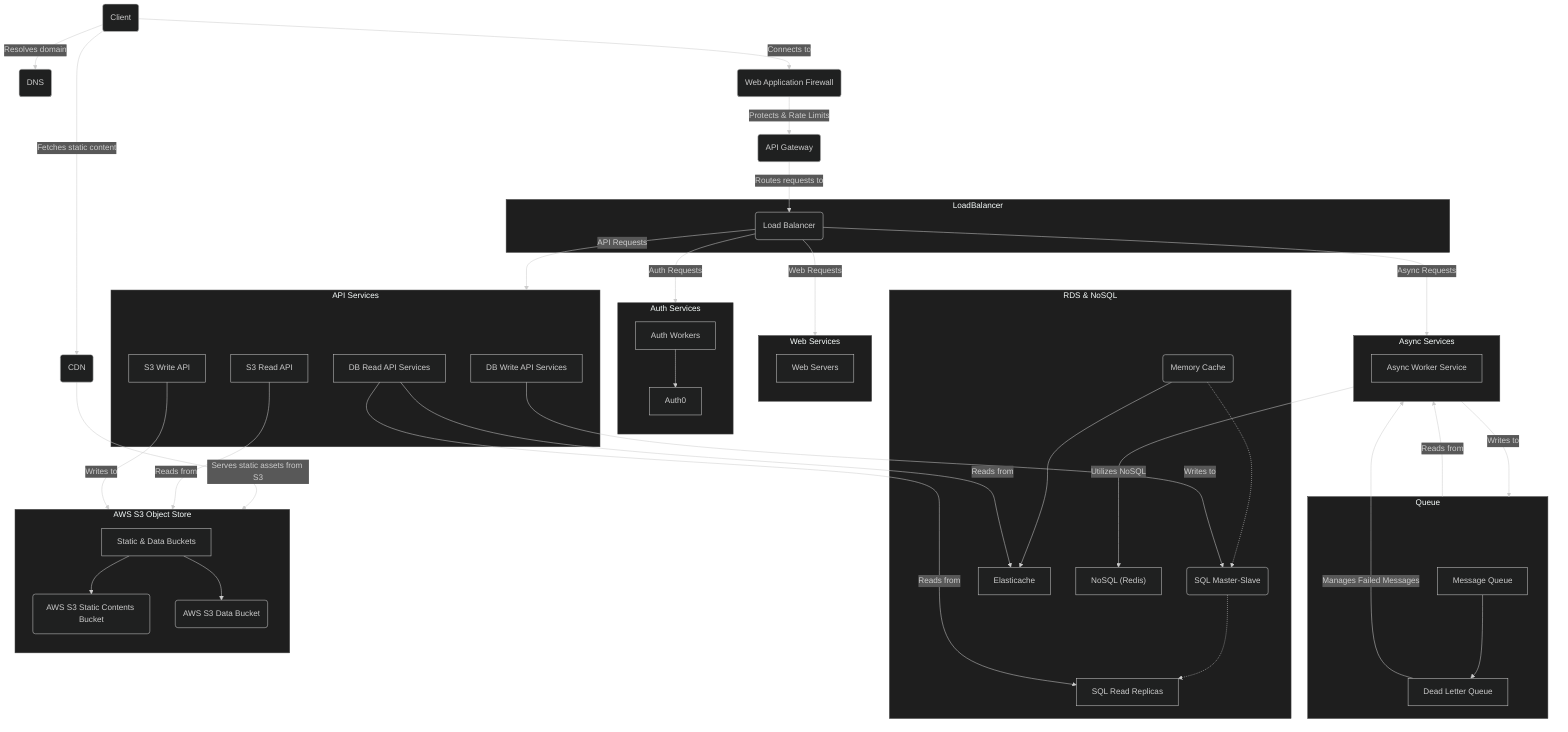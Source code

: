 %%{init: {'theme':'dark', 'themeVariables': { 
    'primaryColor': '#FF9900', 
    'primaryBorderColor': '#E88A00', 
    'primaryTextColor': '#fff',
    'secondaryColor': '#232F3E',
    'tertiaryColor': '#527FFF',
    'lineColor': '#CCCCCC',
    'textColor': '#CCCCCC',
    'clusterBkg': '#1E1E1E',
    'clusterBorder': '#444444',
    'background': '#282a36'
}}}%%

graph TD
    Client(Client) -->|Resolves domain| DNS(DNS)
    Client -->|Fetches static content| CDN(CDN)
    Client -->|Connects to| WAF(Web Application Firewall)

    WAF -->|Protects & Rate Limits| APIGWS(API Gateway)
    APIGWS -->|Routes requests to| LB
    CDN -->|Serves static assets from S3|S3AWS

    subgraph LoadBalancer
        LB("Load Balancer")
    end

    subgraph WS[Web Services]
        direction TB
        WebServer1[Web Servers]
    end

    subgraph Auth[Auth Services]
        direction TB
        AuthWorkers[Auth Workers] --> IDP[Auth0]
    end

    subgraph AS[Async Services]
        direction TB
        AsyncWorkerServiceNamespace[Async Worker Service]
    end

    subgraph API[API Services]
        direction TB
        DBWriteAPI[DB Write API Services]
        DBReadAPI[DB Read API Services]
        S3ReadAPI[S3 Read API]
        S3WriteAPI[S3 Write API]
    end

    subgraph RDS["RDS & NoSQL"]
        direction TB
        MemoryCache(Memory Cache) -.-> SQLMasterSlave(SQL Master-Slave)
        SQLMasterSlave -.-> SQLReadReplicas[SQL Read Replicas]
        MemoryCache --> Elasticache["Elasticache"]
        NoSQLDB["NoSQL (Redis)"]
    end

    subgraph Queue
        direction TB
        q["Message Queue"] --> DLQ[Dead Letter Queue]
    end

    subgraph S3AWS["AWS S3 Object Store"]
        direction TB
        S3["Static & Data Buckets"] --> staticContents(AWS S3 Static Contents Bucket)
        S3 --> dataBucket(AWS S3 Data Bucket)
    end
    LB-->|Web Requests| WS[Web Services]
    LB -->|Auth Requests| Auth[Auth Services]
    LB -->|Async Requests| AS[Async Services]
    LB -->|API Requests| API[API Services]
    AS -->|Utilizes NoSQL| NoSQLDB
    AS --> |Writes to| Queue
    Queue --> |Reads from| AS
    DLQ --> |Manages Failed Messages| AS
    DBReadAPI --> |Reads from| SQLReadReplicas
    DBReadAPI --> |Reads from| Elasticache
    DBWriteAPI -->|Writes to| SQLMasterSlave
    S3ReadAPI -->|Reads from| S3AWS
    S3WriteAPI -->|Writes to| S3AWS